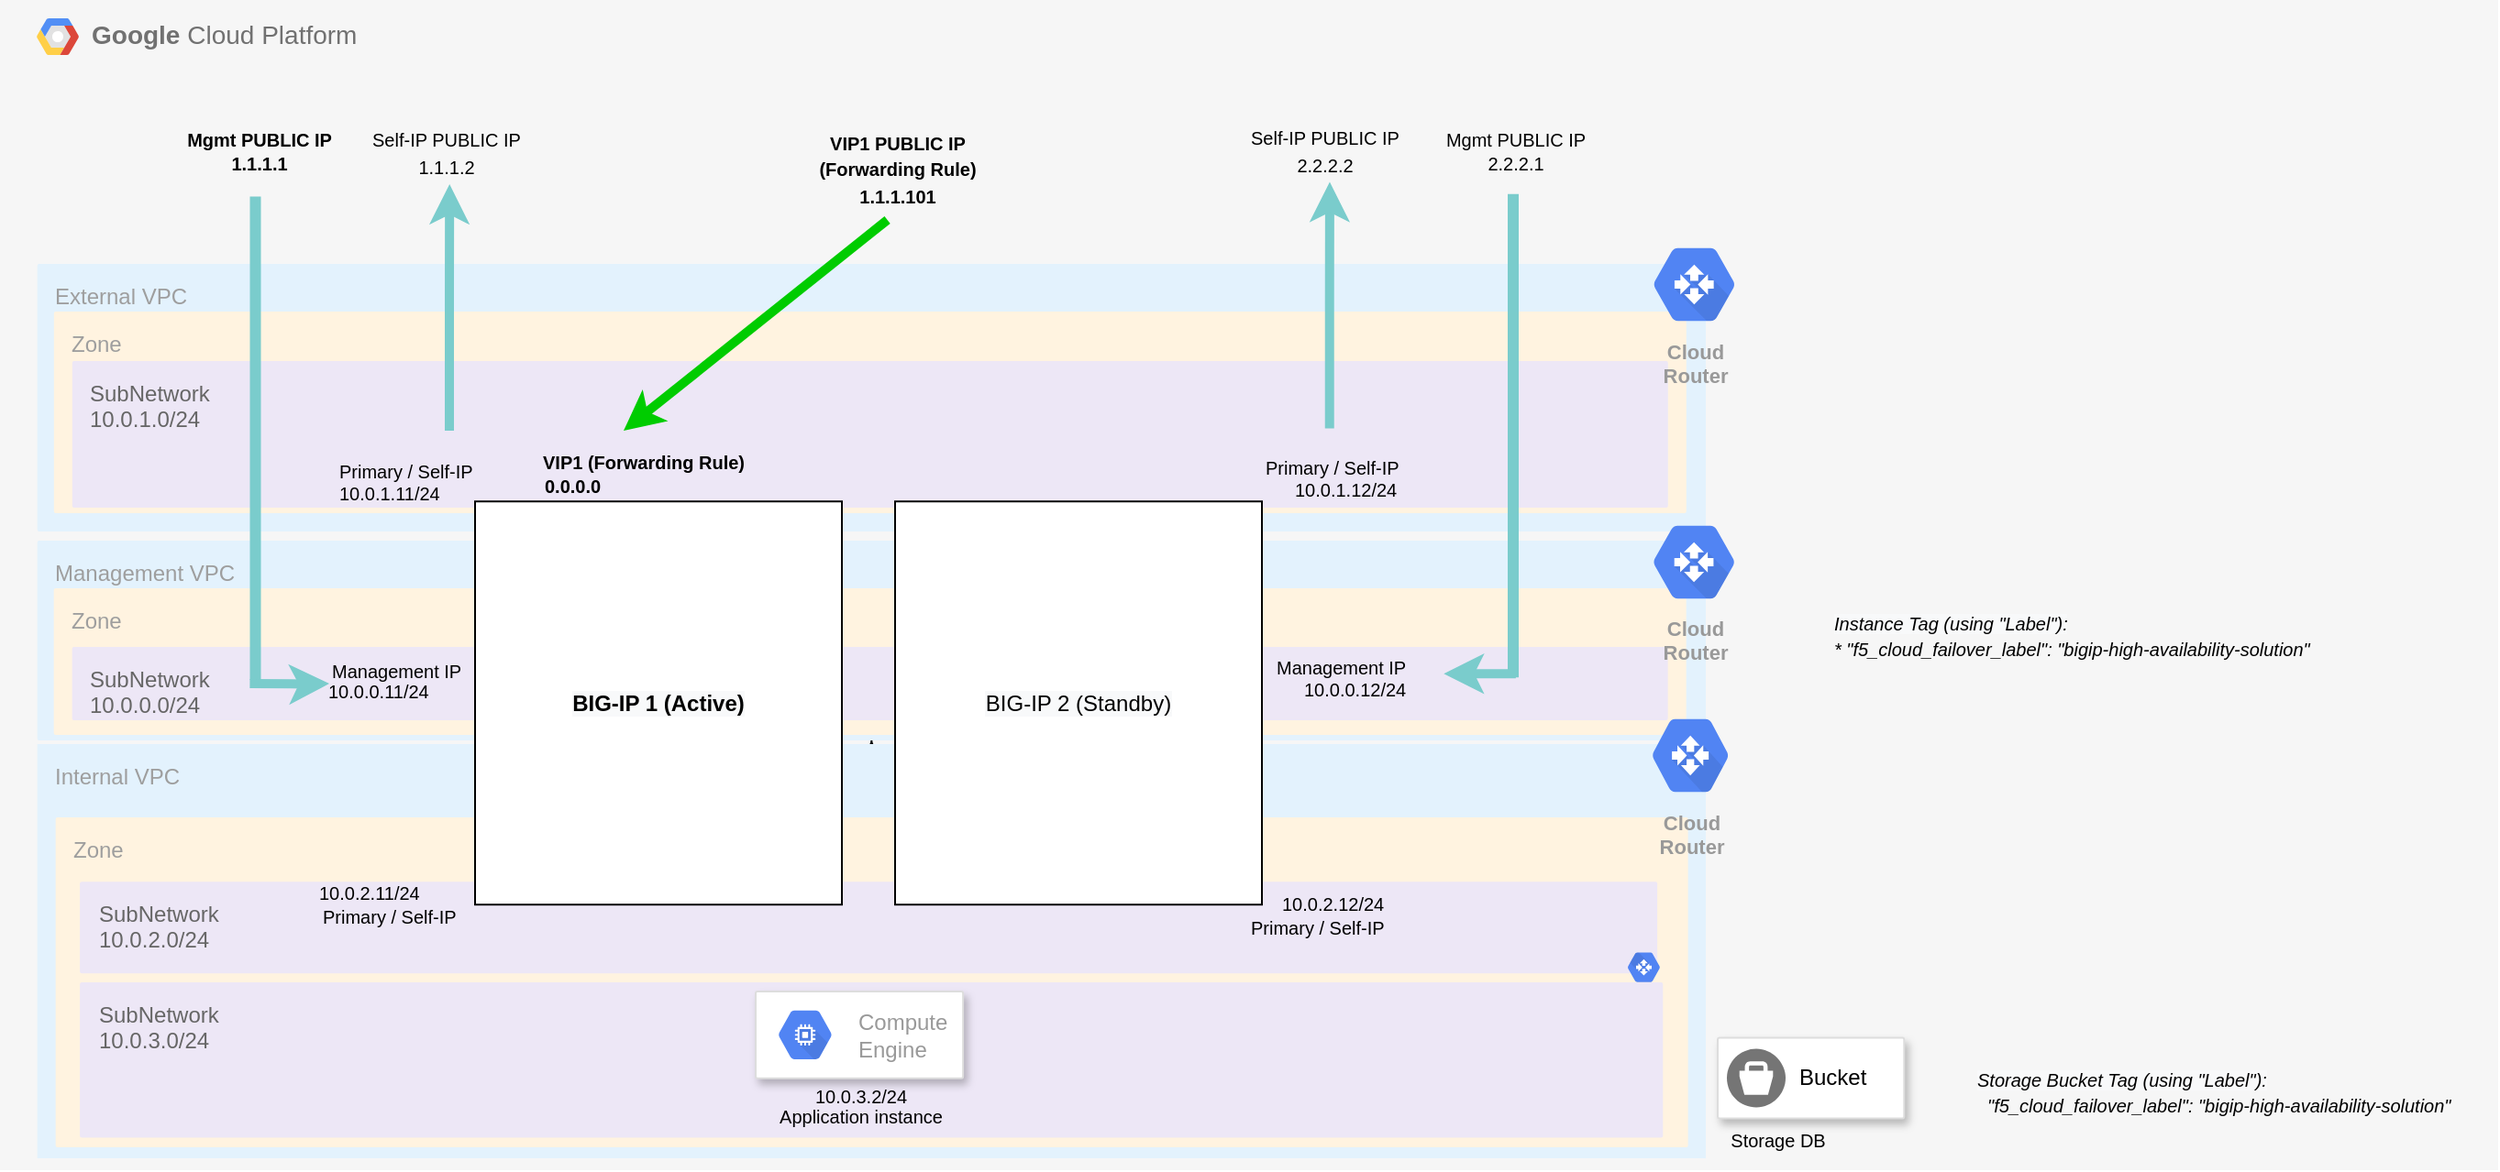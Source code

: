 <mxfile version="15.2.7" type="device"><diagram id="hrUrZuJ2duOs5Gn9yQjz" name="Page-1"><mxGraphModel dx="2206" dy="2565" grid="1" gridSize="10" guides="1" tooltips="1" connect="1" arrows="1" fold="1" page="1" pageScale="1" pageWidth="1100" pageHeight="850" math="0" shadow="0"><root><mxCell id="0"/><mxCell id="1" parent="0"/><mxCell id="L_oeTIUVo5TAKEpqotAu-3" value="&lt;b&gt;Google &lt;/b&gt;Cloud Platform" style="fillColor=#F6F6F6;strokeColor=none;shadow=0;gradientColor=none;fontSize=14;align=left;spacing=10;fontColor=#717171;9E9E9E;verticalAlign=top;spacingTop=-4;fontStyle=0;spacingLeft=40;html=1;" parent="1" vertex="1"><mxGeometry x="-2" y="-866" width="1362" height="638.5" as="geometry"/></mxCell><mxCell id="L_oeTIUVo5TAKEpqotAu-4" value="" style="shape=mxgraph.gcp2.google_cloud_platform;fillColor=#F6F6F6;strokeColor=none;shadow=0;gradientColor=none;" parent="L_oeTIUVo5TAKEpqotAu-3" vertex="1"><mxGeometry width="23" height="20" relative="1" as="geometry"><mxPoint x="20" y="10" as="offset"/></mxGeometry></mxCell><mxCell id="L_oeTIUVo5TAKEpqotAu-30" value="External VPC" style="points=[[0,0,0],[0.25,0,0],[0.5,0,0],[0.75,0,0],[1,0,0],[1,0.25,0],[1,0.5,0],[1,0.75,0],[1,1,0],[0.75,1,0],[0.5,1,0],[0.25,1,0],[0,1,0],[0,0.75,0],[0,0.5,0],[0,0.25,0]];rounded=1;absoluteArcSize=1;arcSize=2;html=1;strokeColor=none;gradientColor=none;shadow=0;dashed=0;fontSize=12;fontColor=#9E9E9E;align=left;verticalAlign=top;spacing=10;spacingTop=-4;fillColor=#E3F2FD;" parent="L_oeTIUVo5TAKEpqotAu-3" vertex="1"><mxGeometry x="20.33" y="144.03" width="909.67" height="145.97" as="geometry"/></mxCell><mxCell id="L_oeTIUVo5TAKEpqotAu-31" value="Zone" style="points=[[0,0,0],[0.25,0,0],[0.5,0,0],[0.75,0,0],[1,0,0],[1,0.25,0],[1,0.5,0],[1,0.75,0],[1,1,0],[0.75,1,0],[0.5,1,0],[0.25,1,0],[0,1,0],[0,0.75,0],[0,0.5,0],[0,0.25,0]];rounded=1;absoluteArcSize=1;arcSize=2;html=1;strokeColor=none;gradientColor=none;shadow=0;dashed=0;fontSize=12;fontColor=#9E9E9E;align=left;verticalAlign=top;spacing=10;spacingTop=-4;fillColor=#FFF3E0;" parent="L_oeTIUVo5TAKEpqotAu-30" vertex="1"><mxGeometry width="890" height="110" relative="1" as="geometry"><mxPoint x="9.07" y="25.97" as="offset"/></mxGeometry></mxCell><mxCell id="L_oeTIUVo5TAKEpqotAu-32" value="&lt;font color=&quot;#666666&quot;&gt;SubNetwork&lt;br&gt;10.0.1.0/24&lt;/font&gt;" style="points=[[0,0,0],[0.25,0,0],[0.5,0,0],[0.75,0,0],[1,0,0],[1,0.25,0],[1,0.5,0],[1,0.75,0],[1,1,0],[0.75,1,0],[0.5,1,0],[0.25,1,0],[0,1,0],[0,0.75,0],[0,0.5,0],[0,0.25,0]];rounded=1;absoluteArcSize=1;arcSize=2;html=1;strokeColor=none;gradientColor=none;shadow=0;dashed=0;fontSize=12;fontColor=#9E9E9E;align=left;verticalAlign=top;spacing=10;spacingTop=-4;fillColor=#EDE7F6;" parent="L_oeTIUVo5TAKEpqotAu-31" vertex="1"><mxGeometry width="870" height="80" relative="1" as="geometry"><mxPoint x="10" y="27" as="offset"/></mxGeometry></mxCell><mxCell id="L_oeTIUVo5TAKEpqotAu-59" value="Cloud&#10;Router" style="html=1;fillColor=#5184F3;strokeColor=none;verticalAlign=top;labelPosition=center;verticalLabelPosition=bottom;align=center;spacingTop=-6;fontSize=11;fontStyle=1;fontColor=#999999;shape=mxgraph.gcp2.hexIcon;prIcon=cloud_router" parent="L_oeTIUVo5TAKEpqotAu-3" vertex="1"><mxGeometry x="890.206" y="126" width="67.084" height="58.5" as="geometry"/></mxCell><mxCell id="i-7Z5bn5I6anRkR01u8z-1" value="Management VPC" style="points=[[0,0,0],[0.25,0,0],[0.5,0,0],[0.75,0,0],[1,0,0],[1,0.25,0],[1,0.5,0],[1,0.75,0],[1,1,0],[0.75,1,0],[0.5,1,0],[0.25,1,0],[0,1,0],[0,0.75,0],[0,0.5,0],[0,0.25,0]];rounded=1;absoluteArcSize=1;arcSize=2;html=1;strokeColor=none;gradientColor=none;shadow=0;dashed=0;fontSize=12;fontColor=#9E9E9E;align=left;verticalAlign=top;spacing=10;spacingTop=-4;fillColor=#E3F2FD;" parent="L_oeTIUVo5TAKEpqotAu-3" vertex="1"><mxGeometry x="20.33" y="295" width="909.67" height="109" as="geometry"/></mxCell><mxCell id="i-7Z5bn5I6anRkR01u8z-2" value="Zone" style="points=[[0,0,0],[0.25,0,0],[0.5,0,0],[0.75,0,0],[1,0,0],[1,0.25,0],[1,0.5,0],[1,0.75,0],[1,1,0],[0.75,1,0],[0.5,1,0],[0.25,1,0],[0,1,0],[0,0.75,0],[0,0.5,0],[0,0.25,0]];rounded=1;absoluteArcSize=1;arcSize=2;html=1;strokeColor=none;gradientColor=none;shadow=0;dashed=0;fontSize=12;fontColor=#9E9E9E;align=left;verticalAlign=top;spacing=10;spacingTop=-4;fillColor=#FFF3E0;" parent="i-7Z5bn5I6anRkR01u8z-1" vertex="1"><mxGeometry width="890" height="80" relative="1" as="geometry"><mxPoint x="9" y="26" as="offset"/></mxGeometry></mxCell><mxCell id="i-7Z5bn5I6anRkR01u8z-3" value="&lt;font color=&quot;#666666&quot;&gt;SubNetwork&lt;br&gt;10.0.0.0/24&lt;/font&gt;" style="points=[[0,0,0],[0.25,0,0],[0.5,0,0],[0.75,0,0],[1,0,0],[1,0.25,0],[1,0.5,0],[1,0.75,0],[1,1,0],[0.75,1,0],[0.5,1,0],[0.25,1,0],[0,1,0],[0,0.75,0],[0,0.5,0],[0,0.25,0]];rounded=1;absoluteArcSize=1;arcSize=2;html=1;strokeColor=none;gradientColor=none;shadow=0;dashed=0;fontSize=12;fontColor=#9E9E9E;align=left;verticalAlign=top;spacing=10;spacingTop=-4;fillColor=#EDE7F6;" parent="i-7Z5bn5I6anRkR01u8z-2" vertex="1"><mxGeometry width="870" height="40" relative="1" as="geometry"><mxPoint x="10" y="32" as="offset"/></mxGeometry></mxCell><mxCell id="i-7Z5bn5I6anRkR01u8z-38" value="&lt;font style=&quot;font-size: 10px&quot;&gt;10.0.0.11/24&lt;/font&gt;" style="text;html=1;align=left;verticalAlign=middle;resizable=0;points=[];autosize=1;" parent="i-7Z5bn5I6anRkR01u8z-2" vertex="1"><mxGeometry x="147.837" y="45.921" width="70" height="20" as="geometry"/></mxCell><mxCell id="i-7Z5bn5I6anRkR01u8z-39" value="&lt;span style=&quot;font-size: 10px&quot;&gt;Management IP&lt;/span&gt;" style="text;html=1;align=left;verticalAlign=middle;resizable=0;points=[];autosize=1;" parent="i-7Z5bn5I6anRkR01u8z-2" vertex="1"><mxGeometry x="149.467" y="35.143" width="90" height="20" as="geometry"/></mxCell><mxCell id="v47ADndYDNlKY8_cH339-9" value="&lt;font style=&quot;font-size: 10px&quot;&gt;10.0.0.12/24&lt;/font&gt;" style="text;html=1;align=left;verticalAlign=middle;resizable=0;points=[];autosize=1;" vertex="1" parent="i-7Z5bn5I6anRkR01u8z-2"><mxGeometry x="679.489" y="44.921" width="70" height="20" as="geometry"/></mxCell><mxCell id="v47ADndYDNlKY8_cH339-10" value="&lt;span style=&quot;font-size: 10px&quot;&gt;Management IP&lt;/span&gt;" style="text;html=1;align=left;verticalAlign=middle;resizable=0;points=[];autosize=1;" vertex="1" parent="i-7Z5bn5I6anRkR01u8z-2"><mxGeometry x="664.257" y="33.143" width="90" height="20" as="geometry"/></mxCell><mxCell id="i-7Z5bn5I6anRkR01u8z-16" style="edgeStyle=orthogonalEdgeStyle;rounded=0;orthogonalLoop=1;jettySize=auto;html=1;exitX=0.5;exitY=1;exitDx=0;exitDy=0;exitPerimeter=0;" parent="i-7Z5bn5I6anRkR01u8z-1" source="i-7Z5bn5I6anRkR01u8z-3" target="i-7Z5bn5I6anRkR01u8z-3" edge="1"><mxGeometry relative="1" as="geometry"/></mxCell><mxCell id="i-7Z5bn5I6anRkR01u8z-18" style="edgeStyle=orthogonalEdgeStyle;rounded=0;orthogonalLoop=1;jettySize=auto;html=1;exitX=0.5;exitY=1;exitDx=0;exitDy=0;exitPerimeter=0;" parent="i-7Z5bn5I6anRkR01u8z-1" source="i-7Z5bn5I6anRkR01u8z-3" target="i-7Z5bn5I6anRkR01u8z-3" edge="1"><mxGeometry relative="1" as="geometry"/></mxCell><mxCell id="v47ADndYDNlKY8_cH339-19" value="" style="endArrow=classic;html=1;entryX=0.979;entryY=0.964;entryDx=0;entryDy=0;entryPerimeter=0;strokeWidth=5;strokeColor=#7ACCCC;" edge="1" parent="i-7Z5bn5I6anRkR01u8z-1"><mxGeometry width="50" height="50" relative="1" as="geometry"><mxPoint x="806.103" y="72.667" as="sourcePoint"/><mxPoint x="766.823" y="72.567" as="targetPoint"/><Array as="points"/></mxGeometry></mxCell><mxCell id="i-7Z5bn5I6anRkR01u8z-8" value="Cloud&#10;Router" style="html=1;fillColor=#5184F3;strokeColor=none;verticalAlign=top;labelPosition=center;verticalLabelPosition=bottom;align=center;spacingTop=-6;fontSize=11;fontStyle=1;fontColor=#999999;shape=mxgraph.gcp2.hexIcon;prIcon=cloud_router" parent="L_oeTIUVo5TAKEpqotAu-3" vertex="1"><mxGeometry x="890.088" y="277.5" width="67.084" height="58.5" as="geometry"/></mxCell><mxCell id="i-7Z5bn5I6anRkR01u8z-21" style="edgeStyle=orthogonalEdgeStyle;rounded=0;orthogonalLoop=1;jettySize=auto;html=1;exitX=0.5;exitY=1;exitDx=0;exitDy=0;exitPerimeter=0;" parent="L_oeTIUVo5TAKEpqotAu-3" source="i-7Z5bn5I6anRkR01u8z-1" target="i-7Z5bn5I6anRkR01u8z-1" edge="1"><mxGeometry relative="1" as="geometry"/></mxCell><mxCell id="i-7Z5bn5I6anRkR01u8z-35" value="&lt;font style=&quot;font-size: 10px&quot;&gt;&lt;b&gt;Mgmt PUBLIC IP&lt;br&gt;&lt;div&gt;1.1.1.1&lt;/div&gt;&lt;/b&gt;&lt;/font&gt;" style="text;html=1;align=center;verticalAlign=middle;resizable=0;points=[];autosize=1;" parent="L_oeTIUVo5TAKEpqotAu-3" vertex="1"><mxGeometry x="95.81" y="67.25" width="90" height="30" as="geometry"/></mxCell><mxCell id="i-7Z5bn5I6anRkR01u8z-36" value="" style="endArrow=none;html=1;strokeWidth=6;strokeColor=#7ACCCC;" parent="L_oeTIUVo5TAKEpqotAu-3" edge="1"><mxGeometry width="50" height="50" relative="1" as="geometry"><mxPoint x="139.249" y="371" as="sourcePoint"/><mxPoint x="139.249" y="107.25" as="targetPoint"/></mxGeometry></mxCell><mxCell id="i-7Z5bn5I6anRkR01u8z-37" value="" style="endArrow=classic;html=1;entryX=0.775;entryY=1.068;entryDx=0;entryDy=0;entryPerimeter=0;strokeWidth=5;strokeColor=#7ACCCC;" parent="L_oeTIUVo5TAKEpqotAu-3" edge="1"><mxGeometry width="50" height="50" relative="1" as="geometry"><mxPoint x="136.2" y="373" as="sourcePoint"/><mxPoint x="179.53" y="372.994" as="targetPoint"/><Array as="points"><mxPoint x="168.726" y="373.25"/></Array></mxGeometry></mxCell><mxCell id="L_oeTIUVo5TAKEpqotAu-39" value="Internal VPC" style="points=[[0,0,0],[0.25,0,0],[0.5,0,0],[0.75,0,0],[1,0,0],[1,0.25,0],[1,0.5,0],[1,0.75,0],[1,1,0],[0.75,1,0],[0.5,1,0],[0.25,1,0],[0,1,0],[0,0.75,0],[0,0.5,0],[0,0.25,0]];rounded=1;absoluteArcSize=1;arcSize=0;html=1;strokeColor=none;gradientColor=none;shadow=0;dashed=0;fontSize=12;fontColor=#9E9E9E;align=left;verticalAlign=top;spacing=10;spacingTop=-4;fillColor=#E3F2FD;" parent="L_oeTIUVo5TAKEpqotAu-3" vertex="1"><mxGeometry x="20.33" y="406" width="909.67" height="226" as="geometry"/></mxCell><mxCell id="L_oeTIUVo5TAKEpqotAu-40" value="Zone" style="points=[[0,0,0],[0.25,0,0],[0.5,0,0],[0.75,0,0],[1,0,0],[1,0.25,0],[1,0.5,0],[1,0.75,0],[1,1,0],[0.75,1,0],[0.5,1,0],[0.25,1,0],[0,1,0],[0,0.75,0],[0,0.5,0],[0,0.25,0]];rounded=1;absoluteArcSize=1;arcSize=2;html=1;strokeColor=none;gradientColor=none;shadow=0;dashed=0;fontSize=12;fontColor=#9E9E9E;align=left;verticalAlign=top;spacing=10;spacingTop=-4;fillColor=#FFF3E0;" parent="L_oeTIUVo5TAKEpqotAu-39" vertex="1"><mxGeometry width="890" height="180" relative="1" as="geometry"><mxPoint x="10" y="40" as="offset"/></mxGeometry></mxCell><mxCell id="veZG__Dy6hjF33BgE7It-3" value="&lt;font color=&quot;#666666&quot;&gt;SubNetwork&lt;br&gt;10.0.3.0/24&lt;/font&gt;" style="points=[[0,0,0],[0.25,0,0],[0.5,0,0],[0.75,0,0],[1,0,0],[1,0.25,0],[1,0.5,0],[1,0.75,0],[1,1,0],[0.75,1,0],[0.5,1,0],[0.25,1,0],[0,1,0],[0,0.75,0],[0,0.5,0],[0,0.25,0]];rounded=1;absoluteArcSize=1;arcSize=2;html=1;strokeColor=none;gradientColor=none;shadow=0;dashed=0;fontSize=12;fontColor=#9E9E9E;align=left;verticalAlign=top;spacing=10;spacingTop=-4;fillColor=#EDE7F6;" parent="L_oeTIUVo5TAKEpqotAu-40" vertex="1"><mxGeometry x="13.227" y="90" width="863.081" height="84.71" as="geometry"/></mxCell><mxCell id="veZG__Dy6hjF33BgE7It-2" value="" style="group;align=left;" parent="L_oeTIUVo5TAKEpqotAu-40" vertex="1" connectable="0"><mxGeometry x="13.227" y="15.079" width="726.641" height="92.949" as="geometry"/></mxCell><mxCell id="L_oeTIUVo5TAKEpqotAu-41" value="&lt;font color=&quot;#666666&quot;&gt;SubNetwork&lt;br&gt;10.0.2.0/24&lt;/font&gt;" style="points=[[0,0,0],[0.25,0,0],[0.5,0,0],[0.75,0,0],[1,0,0],[1,0.25,0],[1,0.5,0],[1,0.75,0],[1,1,0],[0.75,1,0],[0.5,1,0],[0.25,1,0],[0,1,0],[0,0.75,0],[0,0.5,0],[0,0.25,0]];rounded=1;absoluteArcSize=1;arcSize=2;html=1;strokeColor=none;gradientColor=none;shadow=0;dashed=0;fontSize=12;fontColor=#9E9E9E;align=left;verticalAlign=top;spacing=10;spacingTop=-4;fillColor=#EDE7F6;" parent="veZG__Dy6hjF33BgE7It-2" vertex="1"><mxGeometry width="860" height="50" relative="1" as="geometry"><mxPoint y="20" as="offset"/></mxGeometry></mxCell><mxCell id="efg4bKFMH5ipVIIAR_OZ-52" value="&lt;font style=&quot;font-size: 10px&quot;&gt;10.0.2.11/24&lt;/font&gt;" style="text;html=1;align=left;verticalAlign=middle;resizable=0;points=[];autosize=1;" parent="veZG__Dy6hjF33BgE7It-2" vertex="1"><mxGeometry x="128.935" y="15.902" width="70" height="20" as="geometry"/></mxCell><mxCell id="efg4bKFMH5ipVIIAR_OZ-53" value="&lt;font style=&quot;font-size: 10px&quot;&gt;Primary / Self-IP&lt;/font&gt;" style="text;html=1;align=left;verticalAlign=middle;resizable=0;points=[];autosize=1;" parent="veZG__Dy6hjF33BgE7It-2" vertex="1"><mxGeometry x="130.672" y="28.534" width="90" height="20" as="geometry"/></mxCell><mxCell id="v47ADndYDNlKY8_cH339-11" value="&lt;font style=&quot;font-size: 10px&quot;&gt;10.0.2.12/24&lt;/font&gt;" style="text;html=1;align=left;verticalAlign=middle;resizable=0;points=[];autosize=1;" vertex="1" parent="veZG__Dy6hjF33BgE7It-2"><mxGeometry x="653.641" y="22.222" width="70" height="20" as="geometry"/></mxCell><mxCell id="v47ADndYDNlKY8_cH339-12" value="&lt;font style=&quot;font-size: 10px&quot;&gt;Primary / Self-IP&lt;/font&gt;" style="text;html=1;align=left;verticalAlign=middle;resizable=0;points=[];autosize=1;" vertex="1" parent="veZG__Dy6hjF33BgE7It-2"><mxGeometry x="636.893" y="34.854" width="90" height="20" as="geometry"/></mxCell><mxCell id="veZG__Dy6hjF33BgE7It-41" value="&lt;br&gt;" style="html=1;fillColor=#5184F3;strokeColor=none;verticalAlign=top;labelPosition=center;verticalLabelPosition=bottom;align=center;spacingTop=-6;fontSize=11;fontStyle=1;fontColor=#999999;shape=mxgraph.gcp2.hexIcon;prIcon=cloud_router;aspect=fixed;direction=west;" parent="L_oeTIUVo5TAKEpqotAu-40" vertex="1"><mxGeometry x="852.525" y="70.003" width="26.66" height="23.634" as="geometry"/></mxCell><mxCell id="v47ADndYDNlKY8_cH339-5" value="&lt;font style=&quot;font-size: 10px&quot;&gt;10.0.1.12/24&lt;/font&gt;" style="text;html=1;align=left;verticalAlign=middle;resizable=0;points=[];autosize=1;" vertex="1" parent="L_oeTIUVo5TAKEpqotAu-3"><mxGeometry x="703.579" y="257.499" width="70" height="20" as="geometry"/></mxCell><mxCell id="v47ADndYDNlKY8_cH339-6" value="&lt;font style=&quot;font-size: 10px&quot;&gt;Primary / Self-IP&amp;nbsp;&lt;/font&gt;" style="text;html=1;align=left;verticalAlign=middle;resizable=0;points=[];autosize=1;" vertex="1" parent="L_oeTIUVo5TAKEpqotAu-3"><mxGeometry x="688.333" y="245.499" width="90" height="20" as="geometry"/></mxCell><mxCell id="v47ADndYDNlKY8_cH339-7" value="" style="endArrow=classic;html=1;strokeWidth=5;strokeColor=#7ACCCC;entryX=0.471;entryY=1.074;entryDx=0;entryDy=0;entryPerimeter=0;" edge="1" parent="L_oeTIUVo5TAKEpqotAu-3"><mxGeometry width="50" height="50" relative="1" as="geometry"><mxPoint x="724.87" y="233.75" as="sourcePoint"/><mxPoint x="724.975" y="99.22" as="targetPoint"/><Array as="points"><mxPoint x="724.87" y="156"/></Array></mxGeometry></mxCell><mxCell id="v47ADndYDNlKY8_cH339-8" value="&lt;font style=&quot;font-size: 10px&quot;&gt;Self-IP PUBLIC IP&lt;br&gt;2.2.2.2&lt;br&gt;&lt;/font&gt;" style="text;html=1;align=center;verticalAlign=middle;resizable=0;points=[];autosize=1;" vertex="1" parent="L_oeTIUVo5TAKEpqotAu-3"><mxGeometry x="672.02" y="67" width="100" height="30" as="geometry"/></mxCell><mxCell id="IXSrfV3SffmS8_8DiTrJ-5" value="&lt;font style=&quot;font-size: 10px&quot;&gt;&lt;span&gt;VIP1 PUBLIC IP &lt;br&gt;(Forwarding Rule)&lt;br&gt;1.1.1.101&lt;/span&gt;&lt;br&gt;&lt;/font&gt;" style="text;html=1;align=center;verticalAlign=middle;resizable=0;points=[];autosize=1;fontStyle=1" parent="L_oeTIUVo5TAKEpqotAu-3" vertex="1"><mxGeometry x="439.097" y="67" width="100" height="50" as="geometry"/></mxCell><mxCell id="v47ADndYDNlKY8_cH339-26" value="&lt;font style=&quot;font-size: 10px&quot;&gt;&lt;i style=&quot;color: rgb(0 , 0 , 0) ; font-family: &amp;#34;helvetica&amp;#34; ; font-weight: 400 ; letter-spacing: normal ; text-align: center ; text-indent: 0px ; text-transform: none ; word-spacing: 0px ; background-color: rgb(248 , 249 , 250)&quot;&gt;Instance Tag (using &quot;Label&quot;): &lt;br&gt;&lt;/i&gt;&lt;i style=&quot;font-family: &amp;#34;helvetica&amp;#34; ; text-align: center&quot;&gt;* &quot;f5_cloud_failover_label&quot;: &quot;&lt;/i&gt;&lt;i&gt;&lt;span style=&quot;font-family: &amp;#34;helvetica&amp;#34; ; text-align: center&quot;&gt;bigip-high-availability-solution&lt;/span&gt;&lt;/i&gt;&lt;i style=&quot;font-family: &amp;#34;helvetica&amp;#34; ; text-align: center&quot;&gt;&quot;&lt;/i&gt;&lt;br&gt;&lt;/font&gt;" style="text;whiteSpace=wrap;html=1;fontColor=#000000;" vertex="1" parent="L_oeTIUVo5TAKEpqotAu-3"><mxGeometry x="998.2" y="325.75" width="276.466" height="53" as="geometry"/></mxCell><mxCell id="v47ADndYDNlKY8_cH339-27" value="" style="shape=image;html=1;verticalAlign=top;verticalLabelPosition=bottom;labelBackgroundColor=#ffffff;imageAspect=0;aspect=fixed;image=https://cdn1.iconfinder.com/data/icons/ios-11-glyphs/30/price_tag-128.png;dashed=1;dashPattern=1 1;strokeColor=#FF0000;strokeWidth=3;fillColor=#E6E6E6;fontColor=#000000;opacity=50;align=left;gradientColor=none;" vertex="1" parent="L_oeTIUVo5TAKEpqotAu-3"><mxGeometry x="966.171" y="336.5" width="31.015" height="31.015" as="geometry"/></mxCell><mxCell id="v47ADndYDNlKY8_cH339-23" value="&lt;font style=&quot;font-size: 10px&quot;&gt;&lt;i&gt;&lt;span style=&quot;color: rgb(0 , 0 , 0) ; font-family: &amp;#34;helvetica&amp;#34; ; font-weight: 400 ; letter-spacing: normal ; text-align: center ; text-indent: 0px ; text-transform: none ; word-spacing: 0px ; background-color: rgb(248 , 249 , 250)&quot;&gt;Storage Bucket Tag (using &quot;Label&quot;): &lt;br&gt;&lt;/span&gt;&lt;span style=&quot;font-family: &amp;#34;helvetica&amp;#34; ; text-align: center&quot;&gt;&amp;nbsp; &quot;f5_cloud_failover_label&quot;: &quot;bigip-high-availability-solution&quot;&lt;/span&gt;&lt;/i&gt;&lt;/font&gt;" style="text;whiteSpace=wrap;html=1;fontColor=#000000;" vertex="1" parent="L_oeTIUVo5TAKEpqotAu-3"><mxGeometry x="1075.921" y="575" width="272.402" height="45" as="geometry"/></mxCell><mxCell id="v47ADndYDNlKY8_cH339-28" value="" style="shape=image;html=1;verticalAlign=top;verticalLabelPosition=bottom;labelBackgroundColor=#ffffff;imageAspect=0;aspect=fixed;image=https://cdn1.iconfinder.com/data/icons/ios-11-glyphs/30/price_tag-128.png;dashed=1;dashPattern=1 1;strokeColor=#FF0000;strokeWidth=3;fillColor=#E6E6E6;fontColor=#000000;opacity=50;align=left;" vertex="1" parent="L_oeTIUVo5TAKEpqotAu-3"><mxGeometry x="1045.432" y="585" width="29.538" height="29.538" as="geometry"/></mxCell><mxCell id="v47ADndYDNlKY8_cH339-33" value="&lt;font style=&quot;font-size: 10px&quot;&gt;Storage DB&lt;/font&gt;" style="text;html=1;align=center;verticalAlign=middle;resizable=0;points=[];autosize=1;" vertex="1" parent="L_oeTIUVo5TAKEpqotAu-3"><mxGeometry x="934.311" y="611.999" width="70" height="20" as="geometry"/></mxCell><mxCell id="v47ADndYDNlKY8_cH339-34" value="" style="strokeColor=#dddddd;shadow=1;strokeWidth=1;rounded=1;absoluteArcSize=1;arcSize=2;" vertex="1" parent="L_oeTIUVo5TAKEpqotAu-3"><mxGeometry x="936.503" y="566.25" width="101.642" height="44" as="geometry"/></mxCell><mxCell id="v47ADndYDNlKY8_cH339-35" value="Bucket" style="dashed=0;connectable=0;html=1;fillColor=#757575;strokeColor=none;shape=mxgraph.gcp2.bucket;part=1;labelPosition=right;verticalLabelPosition=middle;align=left;verticalAlign=middle;spacingLeft=5;fontSize=12;" vertex="1" parent="v47ADndYDNlKY8_cH339-34"><mxGeometry y="0.5" width="32" height="32" relative="1" as="geometry"><mxPoint x="5" y="-16" as="offset"/></mxGeometry></mxCell><mxCell id="v47ADndYDNlKY8_cH339-13" value="&lt;font style=&quot;font-size: 10px&quot;&gt;Mgmt PUBLIC IP&lt;br&gt;&lt;div&gt;2.2.2.1&lt;/div&gt;&lt;/font&gt;" style="text;html=1;align=center;verticalAlign=middle;resizable=0;points=[];autosize=1;" vertex="1" parent="L_oeTIUVo5TAKEpqotAu-3"><mxGeometry x="781.331" y="67" width="90" height="30" as="geometry"/></mxCell><mxCell id="v47ADndYDNlKY8_cH339-21" value="Cloud&#10;Router" style="html=1;fillColor=#5184F3;strokeColor=none;verticalAlign=top;labelPosition=center;verticalLabelPosition=bottom;align=center;spacingTop=-6;fontSize=11;fontStyle=1;fontColor=#999999;shape=mxgraph.gcp2.hexIcon;prIcon=cloud_router" vertex="1" parent="L_oeTIUVo5TAKEpqotAu-3"><mxGeometry x="890.205" y="383" width="62.905" height="58.5" as="geometry"/></mxCell><mxCell id="yoABx-35BRIv0o9AAoPa-27" value="&lt;font style=&quot;font-size: 10px&quot;&gt;10.0.1.11/24&lt;/font&gt;" style="text;html=1;align=left;verticalAlign=middle;resizable=0;points=[];autosize=1;" parent="1" vertex="1"><mxGeometry x="181.054" y="-607.251" width="70" height="20" as="geometry"/></mxCell><mxCell id="yoABx-35BRIv0o9AAoPa-28" value="&lt;font style=&quot;font-size: 10px&quot;&gt;Primary / Self-IP&amp;nbsp;&lt;/font&gt;" style="text;html=1;align=left;verticalAlign=middle;resizable=0;points=[];autosize=1;" parent="1" vertex="1"><mxGeometry x="181.054" y="-619.251" width="90" height="20" as="geometry"/></mxCell><mxCell id="IXSrfV3SffmS8_8DiTrJ-1" value="" style="strokeColor=#dddddd;shadow=1;strokeWidth=1;rounded=1;absoluteArcSize=1;arcSize=2;" parent="1" vertex="1"><mxGeometry x="410" y="-325.003" width="113.07" height="47.372" as="geometry"/></mxCell><mxCell id="IXSrfV3SffmS8_8DiTrJ-2" value="Compute&#10;Engine" style="dashed=0;connectable=0;html=1;fillColor=#5184F3;strokeColor=none;shape=mxgraph.gcp2.hexIcon;prIcon=compute_engine;part=1;labelPosition=right;verticalLabelPosition=middle;align=left;verticalAlign=middle;spacingLeft=5;fontColor=#999999;fontSize=12;" parent="IXSrfV3SffmS8_8DiTrJ-1" vertex="1"><mxGeometry y="0.5" width="44" height="39" relative="1" as="geometry"><mxPoint x="5" y="-19.5" as="offset"/></mxGeometry></mxCell><mxCell id="IXSrfV3SffmS8_8DiTrJ-3" value="&lt;font style=&quot;font-size: 10px&quot;&gt;10.0.3.2/24&lt;/font&gt;" style="text;html=1;align=center;verticalAlign=middle;resizable=0;points=[];autosize=1;" parent="1" vertex="1"><mxGeometry x="431.533" y="-277.627" width="70" height="20" as="geometry"/></mxCell><mxCell id="IXSrfV3SffmS8_8DiTrJ-4" value="&lt;font style=&quot;font-size: 10px&quot;&gt;Application instance&lt;/font&gt;" style="text;html=1;align=center;verticalAlign=middle;resizable=0;points=[];autosize=1;" parent="1" vertex="1"><mxGeometry x="416.534" y="-267.293" width="100" height="20" as="geometry"/></mxCell><mxCell id="IXSrfV3SffmS8_8DiTrJ-6" value="" style="endArrow=classic;html=1;exitX=0.447;exitY=1.06;exitDx=0;exitDy=0;exitPerimeter=0;strokeColor=#00CC00;strokeWidth=5;gradientColor=none;" parent="1" edge="1" source="IXSrfV3SffmS8_8DiTrJ-5"><mxGeometry width="50" height="50" relative="1" as="geometry"><mxPoint x="339.564" y="-763.85" as="sourcePoint"/><mxPoint x="338" y="-631" as="targetPoint"/></mxGeometry></mxCell><mxCell id="IXSrfV3SffmS8_8DiTrJ-7" value="" style="endArrow=classic;html=1;strokeWidth=5;strokeColor=#7ACCCC;entryX=0.471;entryY=1.074;entryDx=0;entryDy=0;entryPerimeter=0;" parent="1" edge="1"><mxGeometry width="50" height="50" relative="1" as="geometry"><mxPoint x="243" y="-631" as="sourcePoint"/><mxPoint x="243.104" y="-765.53" as="targetPoint"/><Array as="points"><mxPoint x="243" y="-708.75"/></Array></mxGeometry></mxCell><mxCell id="IXSrfV3SffmS8_8DiTrJ-8" value="&lt;font style=&quot;font-size: 10px&quot;&gt;Self-IP PUBLIC IP&lt;br&gt;1.1.1.2&lt;br&gt;&lt;/font&gt;" style="text;html=1;align=center;verticalAlign=middle;resizable=0;points=[];autosize=1;" parent="1" vertex="1"><mxGeometry x="191.004" y="-797.75" width="100" height="30" as="geometry"/></mxCell><mxCell id="IXSrfV3SffmS8_8DiTrJ-11" value="&lt;font style=&quot;font-size: 10px&quot;&gt;&lt;span&gt;0.0.0.0&lt;/span&gt;&lt;/font&gt;" style="text;html=1;align=left;verticalAlign=middle;resizable=0;points=[];autosize=1;fontStyle=1" parent="1" vertex="1"><mxGeometry x="293.004" y="-611.251" width="50" height="20" as="geometry"/></mxCell><mxCell id="IXSrfV3SffmS8_8DiTrJ-12" value="&lt;font style=&quot;font-size: 10px&quot;&gt;&lt;span&gt;VIP1 (Forwarding Rule)&lt;/span&gt;&lt;/font&gt;" style="text;html=1;align=left;verticalAlign=middle;resizable=0;points=[];autosize=1;fontStyle=1" parent="1" vertex="1"><mxGeometry x="292.004" y="-624.251" width="130" height="20" as="geometry"/></mxCell><mxCell id="v47ADndYDNlKY8_cH339-2" value="&lt;meta charset=&quot;utf-8&quot;&gt;&lt;b style=&quot;color: rgb(153, 153, 153); font-family: helvetica; font-size: 12px; font-style: normal; letter-spacing: normal; text-align: left; text-indent: 0px; text-transform: none; word-spacing: 0px; background-color: rgb(248, 249, 250);&quot;&gt;&lt;font color=&quot;#000000&quot;&gt;BIG-IP 1 (Active)&lt;/font&gt;&lt;/b&gt;" style="rounded=0;whiteSpace=wrap;html=1;fillColor=default;" vertex="1" parent="1"><mxGeometry x="257" y="-592.39" width="200" height="220" as="geometry"/></mxCell><mxCell id="v47ADndYDNlKY8_cH339-4" value="&lt;span style=&quot;color: rgb(153 , 153 , 153) ; font-family: &amp;#34;helvetica&amp;#34; ; font-size: 12px ; font-style: normal ; letter-spacing: normal ; text-align: left ; text-indent: 0px ; text-transform: none ; word-spacing: 0px ; background-color: rgb(248 , 249 , 250)&quot;&gt;&lt;font color=&quot;#000000&quot;&gt;BIG-IP 2 (Standby)&lt;/font&gt;&lt;/span&gt;" style="rounded=0;whiteSpace=wrap;html=1;fillColor=default;" vertex="1" parent="1"><mxGeometry x="486" y="-592.39" width="200" height="220" as="geometry"/></mxCell><mxCell id="v47ADndYDNlKY8_cH339-20" value="" style="endArrow=none;html=1;strokeWidth=6;strokeColor=#7ACCCC;" edge="1" parent="1"><mxGeometry width="50" height="50" relative="1" as="geometry"><mxPoint x="823" y="-496.38" as="sourcePoint"/><mxPoint x="823" y="-760.13" as="targetPoint"/></mxGeometry></mxCell></root></mxGraphModel></diagram></mxfile>